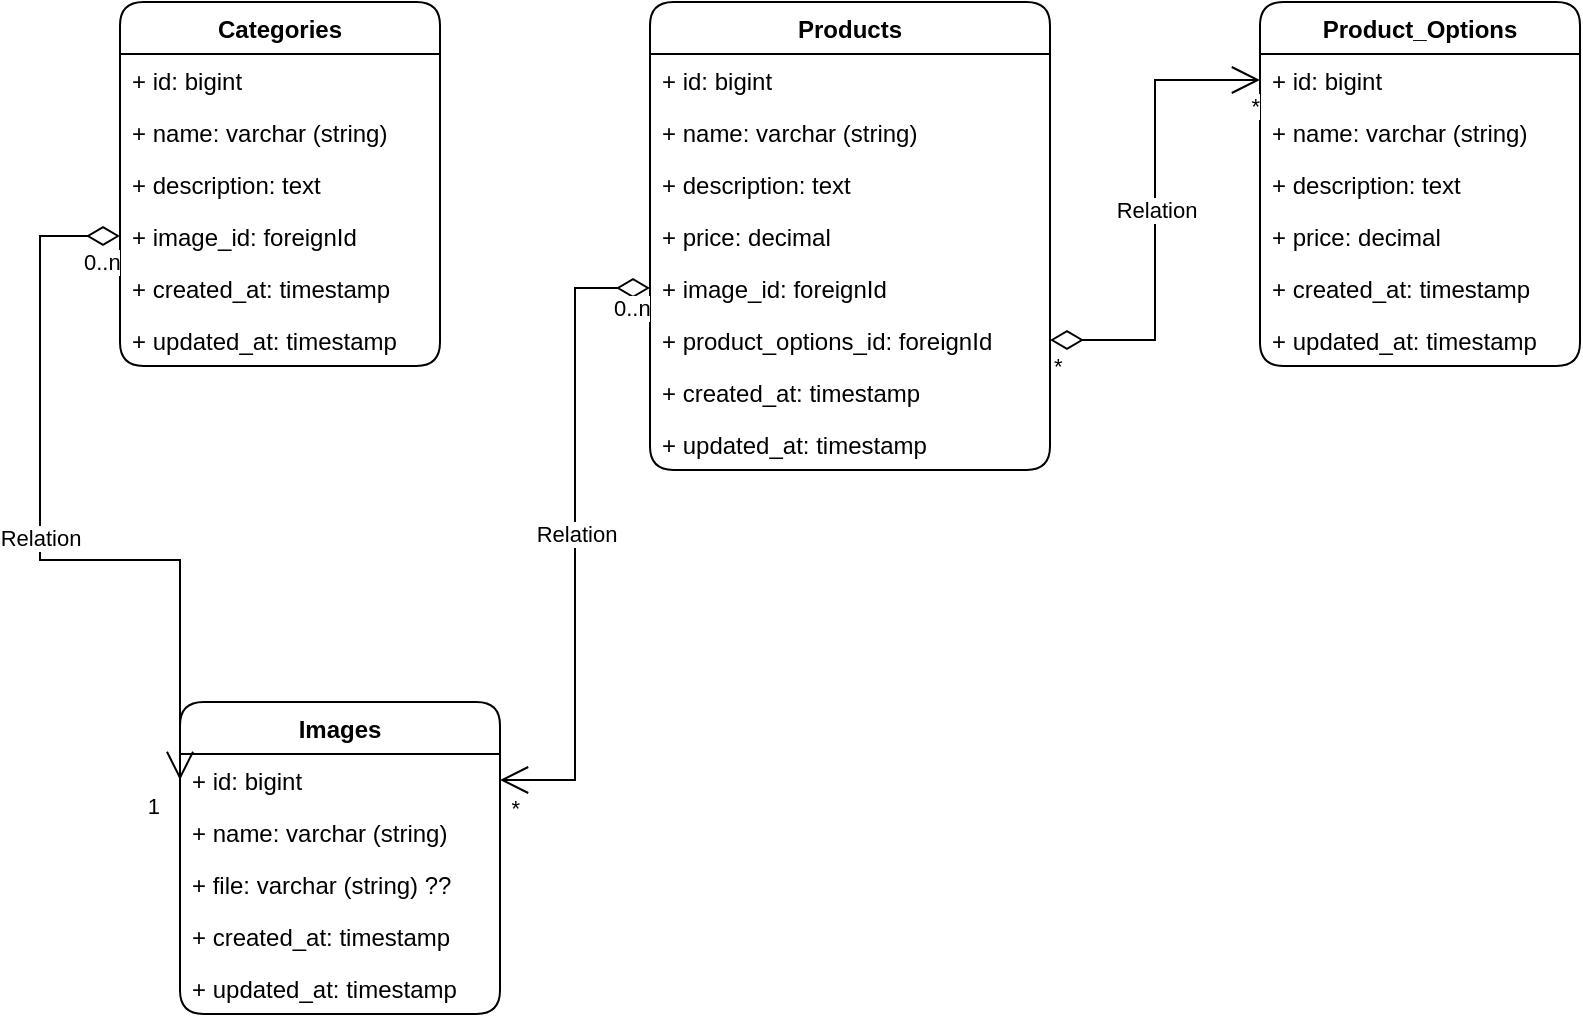 <mxfile version="15.8.3" type="github">
  <diagram id="aAZgXuFUt1FJplC2DAY6" name="Page-1">
    <mxGraphModel dx="1422" dy="722" grid="1" gridSize="10" guides="1" tooltips="1" connect="1" arrows="1" fold="1" page="1" pageScale="1" pageWidth="850" pageHeight="1100" math="0" shadow="0">
      <root>
        <mxCell id="0" />
        <mxCell id="1" parent="0" />
        <mxCell id="I2prJYZ7D-GkmB63mve--1" value="Categories" style="swimlane;fontStyle=1;childLayout=stackLayout;horizontal=1;startSize=26;fillColor=none;horizontalStack=0;resizeParent=1;resizeParentMax=0;resizeLast=0;collapsible=1;marginBottom=0;rounded=1;" parent="1" vertex="1">
          <mxGeometry x="60" y="40" width="160" height="182" as="geometry" />
        </mxCell>
        <mxCell id="I2prJYZ7D-GkmB63mve--2" value="+ id: bigint" style="text;strokeColor=none;fillColor=none;align=left;verticalAlign=top;spacingLeft=4;spacingRight=4;overflow=hidden;rotatable=0;points=[[0,0.5],[1,0.5]];portConstraint=eastwest;rounded=1;" parent="I2prJYZ7D-GkmB63mve--1" vertex="1">
          <mxGeometry y="26" width="160" height="26" as="geometry" />
        </mxCell>
        <mxCell id="I2prJYZ7D-GkmB63mve--3" value="+ name: varchar (string)" style="text;strokeColor=none;fillColor=none;align=left;verticalAlign=top;spacingLeft=4;spacingRight=4;overflow=hidden;rotatable=0;points=[[0,0.5],[1,0.5]];portConstraint=eastwest;rounded=1;" parent="I2prJYZ7D-GkmB63mve--1" vertex="1">
          <mxGeometry y="52" width="160" height="26" as="geometry" />
        </mxCell>
        <mxCell id="I2prJYZ7D-GkmB63mve--4" value="+ description: text" style="text;strokeColor=none;fillColor=none;align=left;verticalAlign=top;spacingLeft=4;spacingRight=4;overflow=hidden;rotatable=0;points=[[0,0.5],[1,0.5]];portConstraint=eastwest;rounded=1;" parent="I2prJYZ7D-GkmB63mve--1" vertex="1">
          <mxGeometry y="78" width="160" height="26" as="geometry" />
        </mxCell>
        <mxCell id="k8KkVO4dPpIe3bfSnY9p-27" value="+ image_id: foreignId" style="text;strokeColor=none;fillColor=none;align=left;verticalAlign=top;spacingLeft=4;spacingRight=4;overflow=hidden;rotatable=0;points=[[0,0.5],[1,0.5]];portConstraint=eastwest;rounded=1;" vertex="1" parent="I2prJYZ7D-GkmB63mve--1">
          <mxGeometry y="104" width="160" height="26" as="geometry" />
        </mxCell>
        <mxCell id="I2prJYZ7D-GkmB63mve--6" value="+ created_at: timestamp" style="text;strokeColor=none;fillColor=none;align=left;verticalAlign=top;spacingLeft=4;spacingRight=4;overflow=hidden;rotatable=0;points=[[0,0.5],[1,0.5]];portConstraint=eastwest;rounded=1;" parent="I2prJYZ7D-GkmB63mve--1" vertex="1">
          <mxGeometry y="130" width="160" height="26" as="geometry" />
        </mxCell>
        <mxCell id="I2prJYZ7D-GkmB63mve--7" value="+ updated_at: timestamp" style="text;strokeColor=none;fillColor=none;align=left;verticalAlign=top;spacingLeft=4;spacingRight=4;overflow=hidden;rotatable=0;points=[[0,0.5],[1,0.5]];portConstraint=eastwest;rounded=1;" parent="I2prJYZ7D-GkmB63mve--1" vertex="1">
          <mxGeometry y="156" width="160" height="26" as="geometry" />
        </mxCell>
        <mxCell id="I2prJYZ7D-GkmB63mve--12" value="Products" style="swimlane;fontStyle=1;childLayout=stackLayout;horizontal=1;startSize=26;fillColor=none;horizontalStack=0;resizeParent=1;resizeParentMax=0;resizeLast=0;collapsible=1;marginBottom=0;rounded=1;" parent="1" vertex="1">
          <mxGeometry x="325" y="40" width="200" height="234" as="geometry" />
        </mxCell>
        <mxCell id="I2prJYZ7D-GkmB63mve--13" value="+ id: bigint" style="text;strokeColor=none;fillColor=none;align=left;verticalAlign=top;spacingLeft=4;spacingRight=4;overflow=hidden;rotatable=0;points=[[0,0.5],[1,0.5]];portConstraint=eastwest;rounded=1;" parent="I2prJYZ7D-GkmB63mve--12" vertex="1">
          <mxGeometry y="26" width="200" height="26" as="geometry" />
        </mxCell>
        <mxCell id="I2prJYZ7D-GkmB63mve--14" value="+ name: varchar (string)" style="text;strokeColor=none;fillColor=none;align=left;verticalAlign=top;spacingLeft=4;spacingRight=4;overflow=hidden;rotatable=0;points=[[0,0.5],[1,0.5]];portConstraint=eastwest;rounded=1;" parent="I2prJYZ7D-GkmB63mve--12" vertex="1">
          <mxGeometry y="52" width="200" height="26" as="geometry" />
        </mxCell>
        <mxCell id="I2prJYZ7D-GkmB63mve--15" value="+ description: text" style="text;strokeColor=none;fillColor=none;align=left;verticalAlign=top;spacingLeft=4;spacingRight=4;overflow=hidden;rotatable=0;points=[[0,0.5],[1,0.5]];portConstraint=eastwest;rounded=1;" parent="I2prJYZ7D-GkmB63mve--12" vertex="1">
          <mxGeometry y="78" width="200" height="26" as="geometry" />
        </mxCell>
        <mxCell id="I2prJYZ7D-GkmB63mve--17" value="+ price: decimal" style="text;strokeColor=none;fillColor=none;align=left;verticalAlign=top;spacingLeft=4;spacingRight=4;overflow=hidden;rotatable=0;points=[[0,0.5],[1,0.5]];portConstraint=eastwest;rounded=1;" parent="I2prJYZ7D-GkmB63mve--12" vertex="1">
          <mxGeometry y="104" width="200" height="26" as="geometry" />
        </mxCell>
        <mxCell id="OFkKQctKJrZZn8F7H5kL-1" value="+ image_id: foreignId" style="text;strokeColor=none;fillColor=none;align=left;verticalAlign=top;spacingLeft=4;spacingRight=4;overflow=hidden;rotatable=0;points=[[0,0.5],[1,0.5]];portConstraint=eastwest;rounded=1;" parent="I2prJYZ7D-GkmB63mve--12" vertex="1">
          <mxGeometry y="130" width="200" height="26" as="geometry" />
        </mxCell>
        <mxCell id="OFkKQctKJrZZn8F7H5kL-2" value="+ product_options_id: foreignId" style="text;strokeColor=none;fillColor=none;align=left;verticalAlign=top;spacingLeft=4;spacingRight=4;overflow=hidden;rotatable=0;points=[[0,0.5],[1,0.5]];portConstraint=eastwest;rounded=1;" parent="I2prJYZ7D-GkmB63mve--12" vertex="1">
          <mxGeometry y="156" width="200" height="26" as="geometry" />
        </mxCell>
        <mxCell id="I2prJYZ7D-GkmB63mve--18" value="+ created_at: timestamp" style="text;strokeColor=none;fillColor=none;align=left;verticalAlign=top;spacingLeft=4;spacingRight=4;overflow=hidden;rotatable=0;points=[[0,0.5],[1,0.5]];portConstraint=eastwest;rounded=1;" parent="I2prJYZ7D-GkmB63mve--12" vertex="1">
          <mxGeometry y="182" width="200" height="26" as="geometry" />
        </mxCell>
        <mxCell id="I2prJYZ7D-GkmB63mve--19" value="+ updated_at: timestamp" style="text;strokeColor=none;fillColor=none;align=left;verticalAlign=top;spacingLeft=4;spacingRight=4;overflow=hidden;rotatable=0;points=[[0,0.5],[1,0.5]];portConstraint=eastwest;rounded=1;" parent="I2prJYZ7D-GkmB63mve--12" vertex="1">
          <mxGeometry y="208" width="200" height="26" as="geometry" />
        </mxCell>
        <mxCell id="I2prJYZ7D-GkmB63mve--20" value="Product_Options" style="swimlane;fontStyle=1;childLayout=stackLayout;horizontal=1;startSize=26;fillColor=none;horizontalStack=0;resizeParent=1;resizeParentMax=0;resizeLast=0;collapsible=1;marginBottom=0;rounded=1;" parent="1" vertex="1">
          <mxGeometry x="630" y="40" width="160" height="182" as="geometry" />
        </mxCell>
        <mxCell id="I2prJYZ7D-GkmB63mve--27" value="+ id: bigint" style="text;strokeColor=none;fillColor=none;align=left;verticalAlign=top;spacingLeft=4;spacingRight=4;overflow=hidden;rotatable=0;points=[[0,0.5],[1,0.5]];portConstraint=eastwest;rounded=1;" parent="I2prJYZ7D-GkmB63mve--20" vertex="1">
          <mxGeometry y="26" width="160" height="26" as="geometry" />
        </mxCell>
        <mxCell id="I2prJYZ7D-GkmB63mve--28" value="+ name: varchar (string)" style="text;strokeColor=none;fillColor=none;align=left;verticalAlign=top;spacingLeft=4;spacingRight=4;overflow=hidden;rotatable=0;points=[[0,0.5],[1,0.5]];portConstraint=eastwest;rounded=1;" parent="I2prJYZ7D-GkmB63mve--20" vertex="1">
          <mxGeometry y="52" width="160" height="26" as="geometry" />
        </mxCell>
        <mxCell id="I2prJYZ7D-GkmB63mve--29" value="+ description: text" style="text;strokeColor=none;fillColor=none;align=left;verticalAlign=top;spacingLeft=4;spacingRight=4;overflow=hidden;rotatable=0;points=[[0,0.5],[1,0.5]];portConstraint=eastwest;rounded=1;" parent="I2prJYZ7D-GkmB63mve--20" vertex="1">
          <mxGeometry y="78" width="160" height="26" as="geometry" />
        </mxCell>
        <mxCell id="I2prJYZ7D-GkmB63mve--30" value="+ price: decimal" style="text;strokeColor=none;fillColor=none;align=left;verticalAlign=top;spacingLeft=4;spacingRight=4;overflow=hidden;rotatable=0;points=[[0,0.5],[1,0.5]];portConstraint=eastwest;rounded=1;" parent="I2prJYZ7D-GkmB63mve--20" vertex="1">
          <mxGeometry y="104" width="160" height="26" as="geometry" />
        </mxCell>
        <mxCell id="I2prJYZ7D-GkmB63mve--33" value="+ created_at: timestamp" style="text;strokeColor=none;fillColor=none;align=left;verticalAlign=top;spacingLeft=4;spacingRight=4;overflow=hidden;rotatable=0;points=[[0,0.5],[1,0.5]];portConstraint=eastwest;rounded=1;" parent="I2prJYZ7D-GkmB63mve--20" vertex="1">
          <mxGeometry y="130" width="160" height="26" as="geometry" />
        </mxCell>
        <mxCell id="I2prJYZ7D-GkmB63mve--34" value="+ updated_at: timestamp" style="text;strokeColor=none;fillColor=none;align=left;verticalAlign=top;spacingLeft=4;spacingRight=4;overflow=hidden;rotatable=0;points=[[0,0.5],[1,0.5]];portConstraint=eastwest;rounded=1;" parent="I2prJYZ7D-GkmB63mve--20" vertex="1">
          <mxGeometry y="156" width="160" height="26" as="geometry" />
        </mxCell>
        <mxCell id="I2prJYZ7D-GkmB63mve--35" value="Images" style="swimlane;fontStyle=1;childLayout=stackLayout;horizontal=1;startSize=26;fillColor=none;horizontalStack=0;resizeParent=1;resizeParentMax=0;resizeLast=0;collapsible=1;marginBottom=0;rounded=1;" parent="1" vertex="1">
          <mxGeometry x="90" y="390" width="160" height="156" as="geometry" />
        </mxCell>
        <mxCell id="I2prJYZ7D-GkmB63mve--36" value="+ id: bigint" style="text;strokeColor=none;fillColor=none;align=left;verticalAlign=top;spacingLeft=4;spacingRight=4;overflow=hidden;rotatable=0;points=[[0,0.5],[1,0.5]];portConstraint=eastwest;rounded=1;" parent="I2prJYZ7D-GkmB63mve--35" vertex="1">
          <mxGeometry y="26" width="160" height="26" as="geometry" />
        </mxCell>
        <mxCell id="I2prJYZ7D-GkmB63mve--39" value="+ name: varchar (string)" style="text;strokeColor=none;fillColor=none;align=left;verticalAlign=top;spacingLeft=4;spacingRight=4;overflow=hidden;rotatable=0;points=[[0,0.5],[1,0.5]];portConstraint=eastwest;rounded=1;" parent="I2prJYZ7D-GkmB63mve--35" vertex="1">
          <mxGeometry y="52" width="160" height="26" as="geometry" />
        </mxCell>
        <mxCell id="I2prJYZ7D-GkmB63mve--40" value="+ file: varchar (string) ??" style="text;strokeColor=none;fillColor=none;align=left;verticalAlign=top;spacingLeft=4;spacingRight=4;overflow=hidden;rotatable=0;points=[[0,0.5],[1,0.5]];portConstraint=eastwest;rounded=1;" parent="I2prJYZ7D-GkmB63mve--35" vertex="1">
          <mxGeometry y="78" width="160" height="26" as="geometry" />
        </mxCell>
        <mxCell id="I2prJYZ7D-GkmB63mve--37" value="+ created_at: timestamp" style="text;strokeColor=none;fillColor=none;align=left;verticalAlign=top;spacingLeft=4;spacingRight=4;overflow=hidden;rotatable=0;points=[[0,0.5],[1,0.5]];portConstraint=eastwest;rounded=1;" parent="I2prJYZ7D-GkmB63mve--35" vertex="1">
          <mxGeometry y="104" width="160" height="26" as="geometry" />
        </mxCell>
        <mxCell id="I2prJYZ7D-GkmB63mve--38" value="+ updated_at: timestamp" style="text;strokeColor=none;fillColor=none;align=left;verticalAlign=top;spacingLeft=4;spacingRight=4;overflow=hidden;rotatable=0;points=[[0,0.5],[1,0.5]];portConstraint=eastwest;rounded=1;" parent="I2prJYZ7D-GkmB63mve--35" vertex="1">
          <mxGeometry y="130" width="160" height="26" as="geometry" />
        </mxCell>
        <mxCell id="k8KkVO4dPpIe3bfSnY9p-18" value="Relation" style="endArrow=open;html=1;endSize=12;startArrow=diamondThin;startSize=14;startFill=0;edgeStyle=orthogonalEdgeStyle;rounded=0;entryX=1;entryY=0.5;entryDx=0;entryDy=0;exitX=0;exitY=0.5;exitDx=0;exitDy=0;" edge="1" parent="1" source="OFkKQctKJrZZn8F7H5kL-1" target="I2prJYZ7D-GkmB63mve--36">
          <mxGeometry relative="1" as="geometry">
            <mxPoint x="250" y="183" as="sourcePoint" />
            <mxPoint x="500" y="370" as="targetPoint" />
          </mxGeometry>
        </mxCell>
        <mxCell id="k8KkVO4dPpIe3bfSnY9p-19" value="0..n" style="edgeLabel;resizable=0;html=1;align=left;verticalAlign=top;" connectable="0" vertex="1" parent="k8KkVO4dPpIe3bfSnY9p-18">
          <mxGeometry x="-1" relative="1" as="geometry">
            <mxPoint x="-20" y="-3" as="offset" />
          </mxGeometry>
        </mxCell>
        <mxCell id="k8KkVO4dPpIe3bfSnY9p-20" value="*" style="edgeLabel;resizable=0;html=1;align=right;verticalAlign=top;" connectable="0" vertex="1" parent="k8KkVO4dPpIe3bfSnY9p-18">
          <mxGeometry x="1" relative="1" as="geometry">
            <mxPoint x="10" y="1" as="offset" />
          </mxGeometry>
        </mxCell>
        <mxCell id="k8KkVO4dPpIe3bfSnY9p-24" value="Relation" style="endArrow=open;html=1;endSize=12;startArrow=diamondThin;startSize=14;startFill=0;edgeStyle=orthogonalEdgeStyle;rounded=0;entryX=0;entryY=0.5;entryDx=0;entryDy=0;exitX=0;exitY=0.5;exitDx=0;exitDy=0;" edge="1" parent="1" source="k8KkVO4dPpIe3bfSnY9p-27" target="I2prJYZ7D-GkmB63mve--36">
          <mxGeometry relative="1" as="geometry">
            <mxPoint x="20" y="156.5" as="sourcePoint" />
            <mxPoint x="20" y="320" as="targetPoint" />
            <Array as="points">
              <mxPoint x="20" y="157" />
              <mxPoint x="20" y="319" />
            </Array>
          </mxGeometry>
        </mxCell>
        <mxCell id="k8KkVO4dPpIe3bfSnY9p-25" value="0..n" style="edgeLabel;resizable=0;html=1;align=left;verticalAlign=top;" connectable="0" vertex="1" parent="k8KkVO4dPpIe3bfSnY9p-24">
          <mxGeometry x="-1" relative="1" as="geometry">
            <mxPoint x="-20" as="offset" />
          </mxGeometry>
        </mxCell>
        <mxCell id="k8KkVO4dPpIe3bfSnY9p-26" value="1" style="edgeLabel;resizable=0;html=1;align=right;verticalAlign=top;" connectable="0" vertex="1" parent="k8KkVO4dPpIe3bfSnY9p-24">
          <mxGeometry x="1" relative="1" as="geometry">
            <mxPoint x="-10" as="offset" />
          </mxGeometry>
        </mxCell>
        <mxCell id="k8KkVO4dPpIe3bfSnY9p-28" value="Relation" style="endArrow=open;html=1;endSize=12;startArrow=diamondThin;startSize=14;startFill=0;edgeStyle=orthogonalEdgeStyle;rounded=0;exitX=1;exitY=0.5;exitDx=0;exitDy=0;entryX=0;entryY=0.5;entryDx=0;entryDy=0;" edge="1" parent="1" source="OFkKQctKJrZZn8F7H5kL-2" target="I2prJYZ7D-GkmB63mve--27">
          <mxGeometry relative="1" as="geometry">
            <mxPoint x="340" y="370" as="sourcePoint" />
            <mxPoint x="500" y="370" as="targetPoint" />
          </mxGeometry>
        </mxCell>
        <mxCell id="k8KkVO4dPpIe3bfSnY9p-29" value="*" style="edgeLabel;resizable=0;html=1;align=left;verticalAlign=top;" connectable="0" vertex="1" parent="k8KkVO4dPpIe3bfSnY9p-28">
          <mxGeometry x="-1" relative="1" as="geometry" />
        </mxCell>
        <mxCell id="k8KkVO4dPpIe3bfSnY9p-30" value="*" style="edgeLabel;resizable=0;html=1;align=right;verticalAlign=top;" connectable="0" vertex="1" parent="k8KkVO4dPpIe3bfSnY9p-28">
          <mxGeometry x="1" relative="1" as="geometry" />
        </mxCell>
      </root>
    </mxGraphModel>
  </diagram>
</mxfile>
